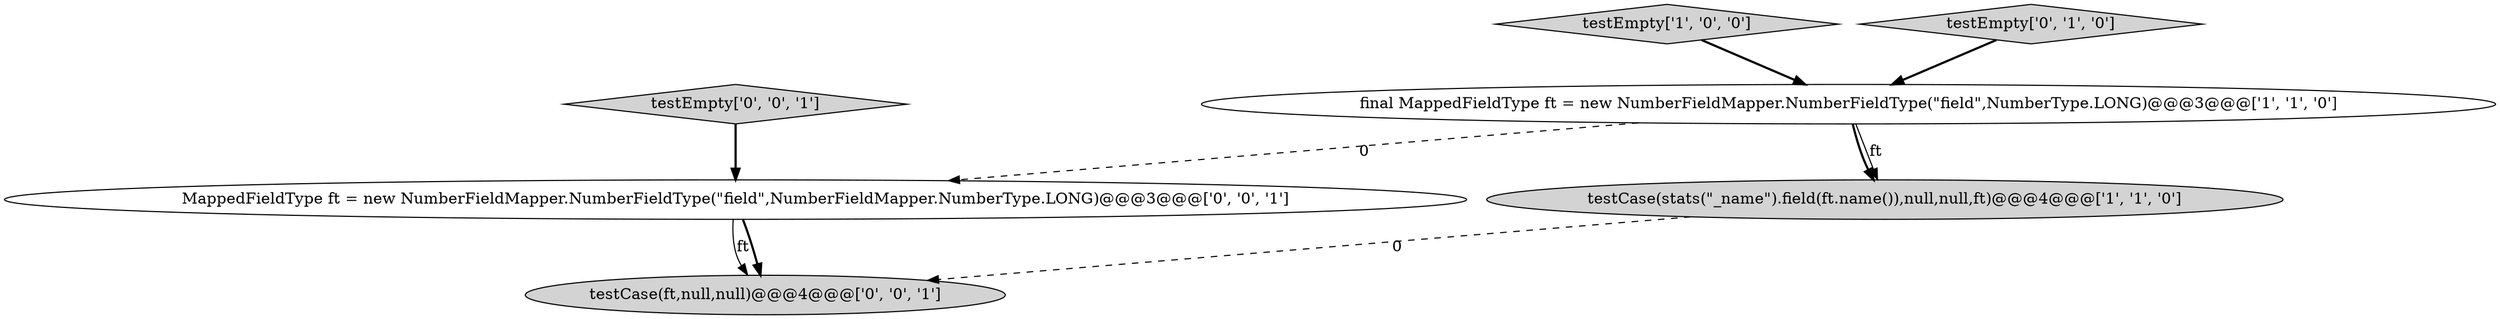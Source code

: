 digraph {
2 [style = filled, label = "final MappedFieldType ft = new NumberFieldMapper.NumberFieldType(\"field\",NumberType.LONG)@@@3@@@['1', '1', '0']", fillcolor = white, shape = ellipse image = "AAA0AAABBB1BBB"];
0 [style = filled, label = "testEmpty['1', '0', '0']", fillcolor = lightgray, shape = diamond image = "AAA0AAABBB1BBB"];
6 [style = filled, label = "MappedFieldType ft = new NumberFieldMapper.NumberFieldType(\"field\",NumberFieldMapper.NumberType.LONG)@@@3@@@['0', '0', '1']", fillcolor = white, shape = ellipse image = "AAA0AAABBB3BBB"];
1 [style = filled, label = "testCase(stats(\"_name\").field(ft.name()),null,null,ft)@@@4@@@['1', '1', '0']", fillcolor = lightgray, shape = ellipse image = "AAA0AAABBB1BBB"];
5 [style = filled, label = "testEmpty['0', '0', '1']", fillcolor = lightgray, shape = diamond image = "AAA0AAABBB3BBB"];
4 [style = filled, label = "testCase(ft,null,null)@@@4@@@['0', '0', '1']", fillcolor = lightgray, shape = ellipse image = "AAA0AAABBB3BBB"];
3 [style = filled, label = "testEmpty['0', '1', '0']", fillcolor = lightgray, shape = diamond image = "AAA0AAABBB2BBB"];
1->4 [style = dashed, label="0"];
0->2 [style = bold, label=""];
6->4 [style = solid, label="ft"];
6->4 [style = bold, label=""];
2->1 [style = bold, label=""];
2->1 [style = solid, label="ft"];
3->2 [style = bold, label=""];
5->6 [style = bold, label=""];
2->6 [style = dashed, label="0"];
}
